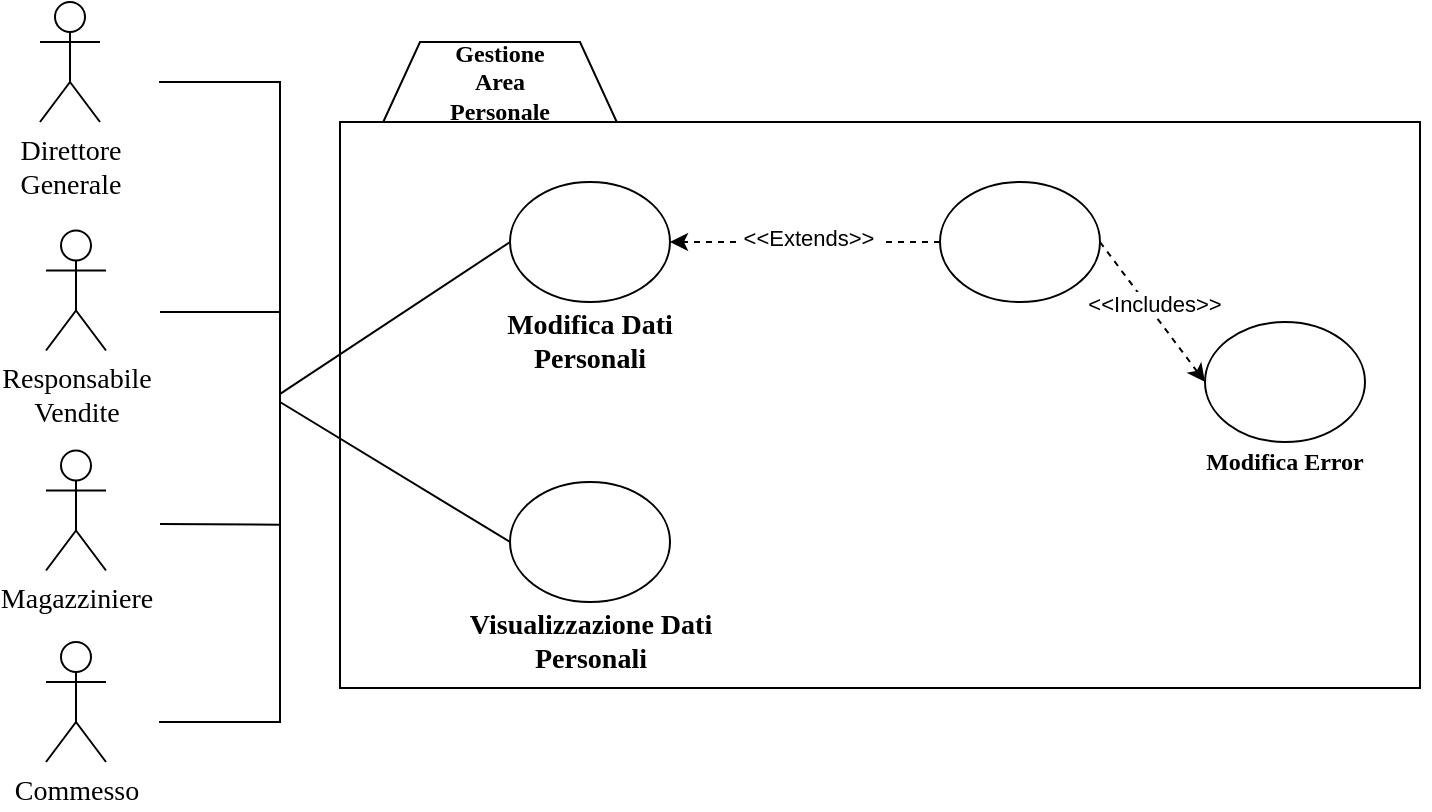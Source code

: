 <mxfile version="13.10.5" type="github">
  <diagram id="qUjiHCN2r_tTvD4dtzWM" name="Pagina-1">
    <mxGraphModel dx="946" dy="645" grid="1" gridSize="10" guides="1" tooltips="1" connect="1" arrows="1" fold="1" page="1" pageScale="1" pageWidth="827" pageHeight="1169" math="0" shadow="0">
      <root>
        <mxCell id="0" />
        <mxCell id="1" parent="0" />
        <mxCell id="wpx88P_JLsPQrywkGey--49" value="" style="shape=hexagon;perimeter=hexagonPerimeter2;whiteSpace=wrap;html=1;fixedSize=1;" parent="1" vertex="1">
          <mxGeometry x="210" y="80" width="120" height="87" as="geometry" />
        </mxCell>
        <mxCell id="wpx88P_JLsPQrywkGey--5" value="&lt;div&gt;&lt;font style=&quot;font-size: 14px&quot; face=&quot;Times New Roman&quot;&gt;Direttore&lt;/font&gt;&lt;/div&gt;&lt;div&gt;&lt;font style=&quot;font-size: 14px&quot; face=&quot;Times New Roman&quot;&gt;Generale&lt;br&gt;&lt;/font&gt;&lt;/div&gt;" style="shape=umlActor;verticalLabelPosition=bottom;verticalAlign=top;html=1;outlineConnect=0;" parent="1" vertex="1">
          <mxGeometry x="40" y="60" width="30" height="60" as="geometry" />
        </mxCell>
        <mxCell id="wpx88P_JLsPQrywkGey--6" value="&lt;div&gt;&lt;font style=&quot;font-size: 14px&quot; face=&quot;Times New Roman&quot;&gt;Responsabile&lt;/font&gt;&lt;/div&gt;&lt;div&gt;&lt;font style=&quot;font-size: 14px&quot; face=&quot;Times New Roman&quot;&gt;Vendite&lt;br&gt;&lt;/font&gt;&lt;/div&gt;" style="shape=umlActor;verticalLabelPosition=bottom;verticalAlign=top;html=1;outlineConnect=0;" parent="1" vertex="1">
          <mxGeometry x="43" y="174.25" width="30" height="60" as="geometry" />
        </mxCell>
        <mxCell id="wpx88P_JLsPQrywkGey--7" value="&lt;font style=&quot;font-size: 14px&quot; face=&quot;Times New Roman&quot;&gt;Magazziniere&lt;/font&gt;" style="shape=umlActor;verticalLabelPosition=bottom;verticalAlign=top;html=1;outlineConnect=0;" parent="1" vertex="1">
          <mxGeometry x="43" y="284.25" width="30" height="60" as="geometry" />
        </mxCell>
        <mxCell id="wpx88P_JLsPQrywkGey--9" value="&lt;font style=&quot;font-size: 14px&quot; face=&quot;Times New Roman&quot;&gt;Commesso&lt;/font&gt;" style="shape=umlActor;verticalLabelPosition=bottom;verticalAlign=top;html=1;outlineConnect=0;" parent="1" vertex="1">
          <mxGeometry x="43" y="380" width="30" height="60" as="geometry" />
        </mxCell>
        <mxCell id="wpx88P_JLsPQrywkGey--18" value="" style="rounded=0;whiteSpace=wrap;html=1;" parent="1" vertex="1">
          <mxGeometry x="190" y="120" width="540" height="283" as="geometry" />
        </mxCell>
        <mxCell id="wpx88P_JLsPQrywkGey--19" value="&lt;div&gt;&lt;br&gt;&lt;/div&gt;&lt;div&gt;&lt;br&gt;&lt;/div&gt;&lt;div&gt;&lt;br&gt;&lt;/div&gt;&lt;div&gt;&lt;br&gt;&lt;/div&gt;&lt;div&gt;&lt;br&gt;&lt;/div&gt;&lt;div&gt;&lt;br&gt;&lt;/div&gt;" style="ellipse;whiteSpace=wrap;html=1;" parent="1" vertex="1">
          <mxGeometry x="275" y="150" width="80" height="60" as="geometry" />
        </mxCell>
        <mxCell id="wpx88P_JLsPQrywkGey--21" value="&lt;div&gt;&lt;font style=&quot;font-size: 14px&quot; face=&quot;Times New Roman&quot;&gt;&lt;b&gt;Modifica Dati&lt;/b&gt;&lt;/font&gt;&lt;/div&gt;&lt;div&gt;&lt;font style=&quot;font-size: 12px&quot;&gt;&lt;font style=&quot;font-size: 14px&quot; face=&quot;Times New Roman&quot;&gt;&lt;b&gt;Personali&lt;/b&gt;&lt;/font&gt;&lt;br&gt;&lt;/font&gt;&lt;/div&gt;" style="text;html=1;strokeColor=none;fillColor=none;align=center;verticalAlign=middle;whiteSpace=wrap;rounded=0;" parent="1" vertex="1">
          <mxGeometry x="250" y="220" width="130" height="20" as="geometry" />
        </mxCell>
        <mxCell id="wpx88P_JLsPQrywkGey--25" value="&lt;div&gt;&lt;br&gt;&lt;/div&gt;&lt;div&gt;&lt;br&gt;&lt;/div&gt;&lt;div&gt;&lt;br&gt;&lt;/div&gt;&lt;div&gt;&lt;br&gt;&lt;/div&gt;&lt;div&gt;&lt;br&gt;&lt;/div&gt;&lt;div&gt;&lt;br&gt;&lt;/div&gt;" style="ellipse;whiteSpace=wrap;html=1;" parent="1" vertex="1">
          <mxGeometry x="275" y="300" width="80" height="60" as="geometry" />
        </mxCell>
        <mxCell id="wpx88P_JLsPQrywkGey--26" value="&lt;div&gt;&lt;font style=&quot;font-size: 14px&quot; face=&quot;Times New Roman&quot;&gt;&lt;b&gt;Visualizzazione Dati&lt;/b&gt;&lt;/font&gt;&lt;/div&gt;&lt;div&gt;&lt;font style=&quot;font-size: 12px&quot; face=&quot;Times New Roman&quot;&gt;&lt;font style=&quot;font-size: 14px&quot;&gt;&lt;b&gt;Personali&lt;/b&gt;&lt;/font&gt;&lt;br&gt;&lt;/font&gt;&lt;/div&gt;" style="text;html=1;strokeColor=none;fillColor=none;align=center;verticalAlign=middle;whiteSpace=wrap;rounded=0;" parent="1" vertex="1">
          <mxGeometry x="242.5" y="370" width="145" height="20" as="geometry" />
        </mxCell>
        <mxCell id="wpx88P_JLsPQrywkGey--44" value="" style="shape=partialRectangle;whiteSpace=wrap;html=1;bottom=1;right=1;left=1;top=0;fillColor=none;routingCenterX=-0.5;rotation=-90;" parent="1" vertex="1">
          <mxGeometry x="-30" y="230" width="320" height="60" as="geometry" />
        </mxCell>
        <mxCell id="wpx88P_JLsPQrywkGey--45" value="" style="endArrow=none;html=1;" parent="1" edge="1">
          <mxGeometry width="50" height="50" relative="1" as="geometry">
            <mxPoint x="100" y="215" as="sourcePoint" />
            <mxPoint x="160" y="215" as="targetPoint" />
          </mxGeometry>
        </mxCell>
        <mxCell id="wpx88P_JLsPQrywkGey--46" value="" style="endArrow=none;html=1;" parent="1" edge="1">
          <mxGeometry width="50" height="50" relative="1" as="geometry">
            <mxPoint x="100" y="321" as="sourcePoint" />
            <mxPoint x="160" y="321.32" as="targetPoint" />
          </mxGeometry>
        </mxCell>
        <mxCell id="wpx88P_JLsPQrywkGey--50" value="&lt;div align=&quot;center&quot;&gt;&lt;font face=&quot;Times New Roman&quot;&gt;&lt;b&gt;Gestione&lt;/b&gt;&lt;/font&gt;&lt;/div&gt;&lt;div align=&quot;center&quot;&gt;&lt;font face=&quot;Times New Roman&quot;&gt;&lt;b&gt;Area Personale&lt;/b&gt;&lt;/font&gt;&lt;/div&gt;" style="text;html=1;strokeColor=none;fillColor=none;align=center;verticalAlign=middle;whiteSpace=wrap;rounded=0;" parent="1" vertex="1">
          <mxGeometry x="250" y="90" width="40" height="20" as="geometry" />
        </mxCell>
        <mxCell id="wpx88P_JLsPQrywkGey--53" value="" style="endArrow=none;html=1;entryX=0;entryY=0.5;entryDx=0;entryDy=0;exitX=0.512;exitY=0.995;exitDx=0;exitDy=0;exitPerimeter=0;" parent="1" source="wpx88P_JLsPQrywkGey--44" target="wpx88P_JLsPQrywkGey--19" edge="1">
          <mxGeometry width="50" height="50" relative="1" as="geometry">
            <mxPoint x="240" y="310" as="sourcePoint" />
            <mxPoint x="215" y="256.25" as="targetPoint" />
          </mxGeometry>
        </mxCell>
        <mxCell id="IKw18k6nNFtkDQZUL1RL-3" value="" style="endArrow=none;html=1;exitX=0.5;exitY=1;exitDx=0;exitDy=0;entryX=0;entryY=0.5;entryDx=0;entryDy=0;" parent="1" source="wpx88P_JLsPQrywkGey--44" target="wpx88P_JLsPQrywkGey--25" edge="1">
          <mxGeometry width="50" height="50" relative="1" as="geometry">
            <mxPoint x="300" y="290" as="sourcePoint" />
            <mxPoint x="350" y="240" as="targetPoint" />
          </mxGeometry>
        </mxCell>
        <mxCell id="uK609sJpoJZVvajH0aZM-1" value="" style="endArrow=classic;html=1;dashed=1;exitX=0;exitY=0.5;exitDx=0;exitDy=0;entryX=1;entryY=0.5;entryDx=0;entryDy=0;" edge="1" parent="1" source="uK609sJpoJZVvajH0aZM-3" target="wpx88P_JLsPQrywkGey--19">
          <mxGeometry width="50" height="50" relative="1" as="geometry">
            <mxPoint x="497.5" y="183.75" as="sourcePoint" />
            <mxPoint x="300" y="187" as="targetPoint" />
          </mxGeometry>
        </mxCell>
        <mxCell id="uK609sJpoJZVvajH0aZM-2" value="&amp;nbsp;&amp;lt;&amp;lt;Extends&amp;gt;&amp;gt;&amp;nbsp;" style="edgeLabel;html=1;align=center;verticalAlign=middle;resizable=0;points=[];" vertex="1" connectable="0" parent="uK609sJpoJZVvajH0aZM-1">
          <mxGeometry x="-0.013" y="1" relative="1" as="geometry">
            <mxPoint y="-3" as="offset" />
          </mxGeometry>
        </mxCell>
        <mxCell id="uK609sJpoJZVvajH0aZM-3" value="&lt;div&gt;&lt;br&gt;&lt;/div&gt;&lt;div&gt;&lt;br&gt;&lt;/div&gt;&lt;div&gt;&lt;br&gt;&lt;/div&gt;&lt;div&gt;&lt;br&gt;&lt;/div&gt;&lt;div&gt;&lt;br&gt;&lt;/div&gt;&lt;div&gt;&lt;br&gt;&lt;/div&gt;" style="ellipse;whiteSpace=wrap;html=1;" vertex="1" parent="1">
          <mxGeometry x="490" y="150" width="80" height="60" as="geometry" />
        </mxCell>
        <mxCell id="uK609sJpoJZVvajH0aZM-4" value="&lt;div&gt;&lt;br&gt;&lt;/div&gt;&lt;div&gt;&lt;br&gt;&lt;/div&gt;&lt;div&gt;&lt;br&gt;&lt;/div&gt;&lt;div&gt;&lt;br&gt;&lt;/div&gt;&lt;div&gt;&lt;br&gt;&lt;/div&gt;&lt;div&gt;&lt;br&gt;&lt;/div&gt;" style="ellipse;whiteSpace=wrap;html=1;" vertex="1" parent="1">
          <mxGeometry x="622.5" y="220" width="80" height="60" as="geometry" />
        </mxCell>
        <mxCell id="uK609sJpoJZVvajH0aZM-5" value="" style="endArrow=classic;html=1;dashed=1;entryX=0;entryY=0.5;entryDx=0;entryDy=0;exitX=1;exitY=0.5;exitDx=0;exitDy=0;" edge="1" parent="1" source="uK609sJpoJZVvajH0aZM-3" target="uK609sJpoJZVvajH0aZM-4">
          <mxGeometry width="50" height="50" relative="1" as="geometry">
            <mxPoint x="707.5" y="414.25" as="sourcePoint" />
            <mxPoint x="547.5" y="414.25" as="targetPoint" />
          </mxGeometry>
        </mxCell>
        <mxCell id="uK609sJpoJZVvajH0aZM-6" value="&amp;nbsp;&amp;lt;&amp;lt;Includes&amp;gt;&amp;gt;&amp;nbsp;" style="edgeLabel;html=1;align=center;verticalAlign=middle;resizable=0;points=[];" vertex="1" connectable="0" parent="uK609sJpoJZVvajH0aZM-5">
          <mxGeometry x="-0.013" y="1" relative="1" as="geometry">
            <mxPoint y="-3" as="offset" />
          </mxGeometry>
        </mxCell>
        <mxCell id="uK609sJpoJZVvajH0aZM-7" value="&lt;font face=&quot;Times New Roman&quot;&gt;&lt;b&gt;Modifica Error&lt;/b&gt;&lt;/font&gt;" style="text;html=1;strokeColor=none;fillColor=none;align=center;verticalAlign=middle;whiteSpace=wrap;rounded=0;" vertex="1" parent="1">
          <mxGeometry x="590" y="280" width="145" height="20" as="geometry" />
        </mxCell>
      </root>
    </mxGraphModel>
  </diagram>
</mxfile>
